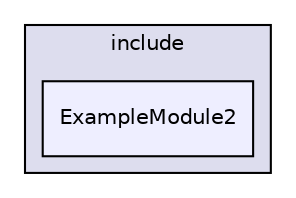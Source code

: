digraph "/home/travis/build/AliceO2Group/AliceO2/Examples/ExampleModule2/include/ExampleModule2" {
  bgcolor=transparent;
  compound=true
  node [ fontsize="10", fontname="Helvetica"];
  edge [ labelfontsize="10", labelfontname="Helvetica"];
  subgraph clusterdir_32a85253a3e0cfbdb6ecfc6f0a410214 {
    graph [ bgcolor="#ddddee", pencolor="black", label="include" fontname="Helvetica", fontsize="10", URL="dir_32a85253a3e0cfbdb6ecfc6f0a410214.html"]
  dir_cbfe1ee5b6d853a1eebbc31b7a8a3083 [shape=box, label="ExampleModule2", style="filled", fillcolor="#eeeeff", pencolor="black", URL="dir_cbfe1ee5b6d853a1eebbc31b7a8a3083.html"];
  }
}
